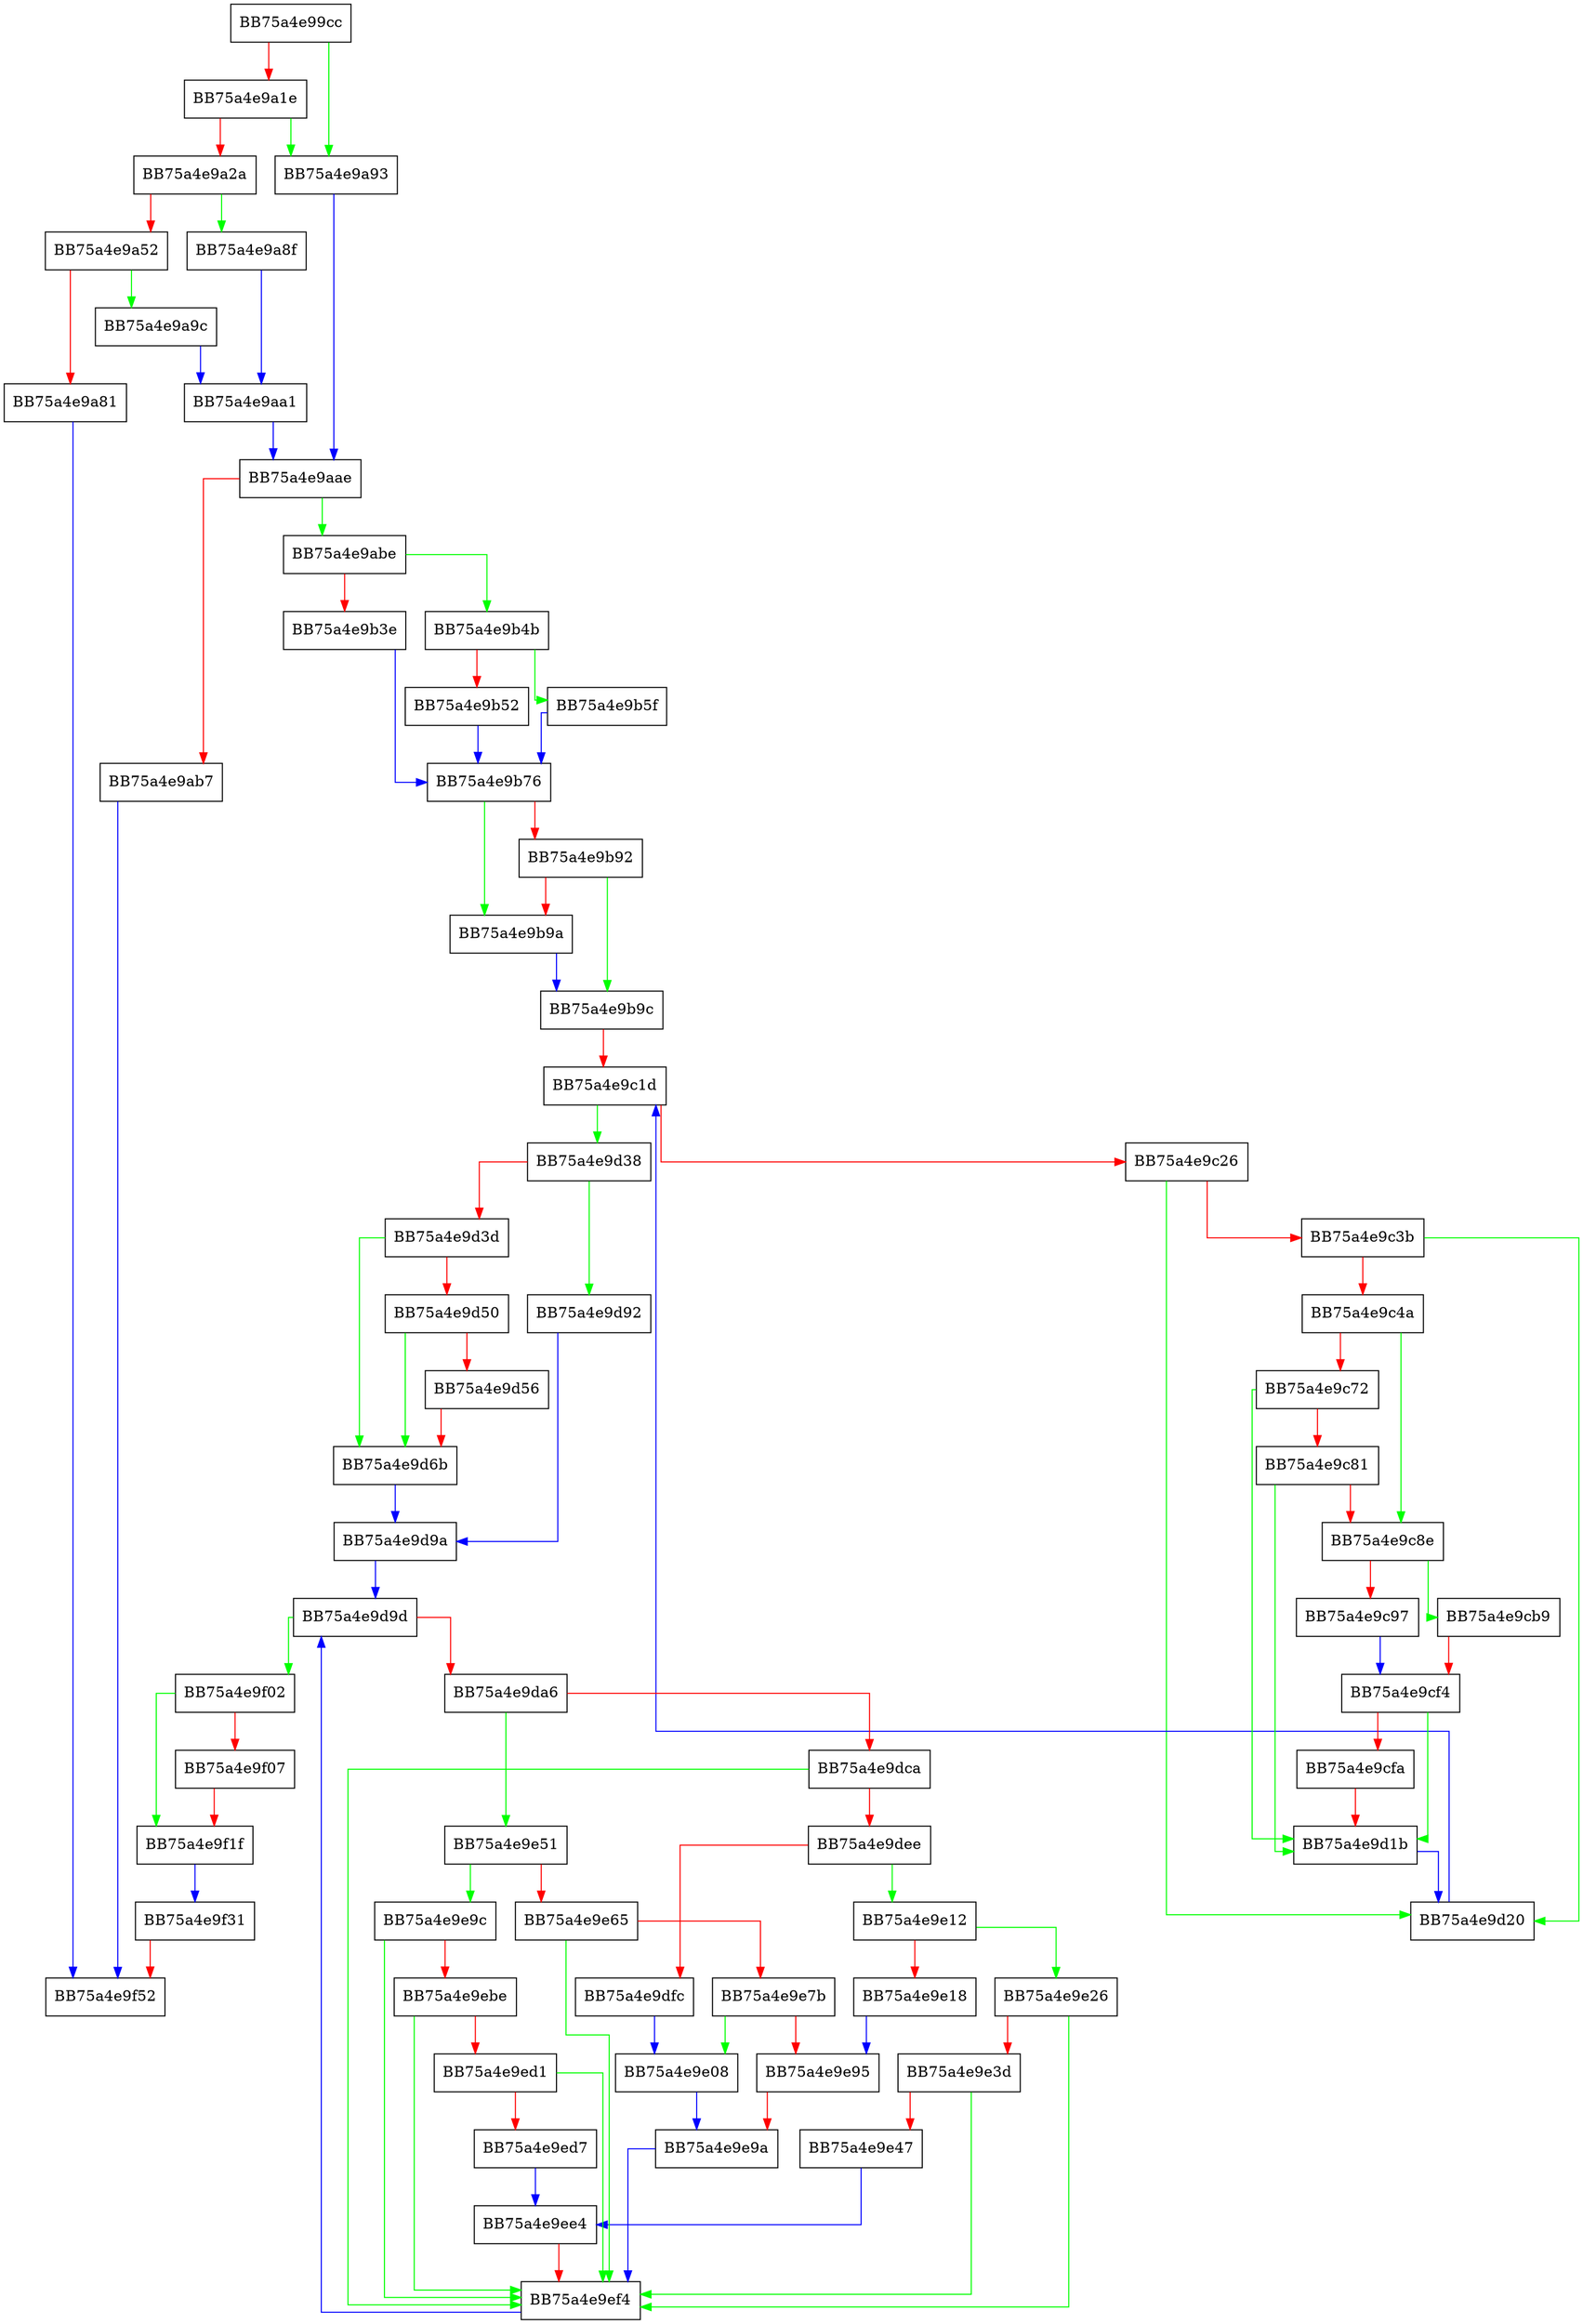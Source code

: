 digraph hstr_internal_report_match_worker {
  node [shape="box"];
  graph [splines=ortho];
  BB75a4e99cc -> BB75a4e9a93 [color="green"];
  BB75a4e99cc -> BB75a4e9a1e [color="red"];
  BB75a4e9a1e -> BB75a4e9a93 [color="green"];
  BB75a4e9a1e -> BB75a4e9a2a [color="red"];
  BB75a4e9a2a -> BB75a4e9a8f [color="green"];
  BB75a4e9a2a -> BB75a4e9a52 [color="red"];
  BB75a4e9a52 -> BB75a4e9a9c [color="green"];
  BB75a4e9a52 -> BB75a4e9a81 [color="red"];
  BB75a4e9a81 -> BB75a4e9f52 [color="blue"];
  BB75a4e9a8f -> BB75a4e9aa1 [color="blue"];
  BB75a4e9a93 -> BB75a4e9aae [color="blue"];
  BB75a4e9a9c -> BB75a4e9aa1 [color="blue"];
  BB75a4e9aa1 -> BB75a4e9aae [color="blue"];
  BB75a4e9aae -> BB75a4e9abe [color="green"];
  BB75a4e9aae -> BB75a4e9ab7 [color="red"];
  BB75a4e9ab7 -> BB75a4e9f52 [color="blue"];
  BB75a4e9abe -> BB75a4e9b4b [color="green"];
  BB75a4e9abe -> BB75a4e9b3e [color="red"];
  BB75a4e9b3e -> BB75a4e9b76 [color="blue"];
  BB75a4e9b4b -> BB75a4e9b5f [color="green"];
  BB75a4e9b4b -> BB75a4e9b52 [color="red"];
  BB75a4e9b52 -> BB75a4e9b76 [color="blue"];
  BB75a4e9b5f -> BB75a4e9b76 [color="blue"];
  BB75a4e9b76 -> BB75a4e9b9a [color="green"];
  BB75a4e9b76 -> BB75a4e9b92 [color="red"];
  BB75a4e9b92 -> BB75a4e9b9c [color="green"];
  BB75a4e9b92 -> BB75a4e9b9a [color="red"];
  BB75a4e9b9a -> BB75a4e9b9c [color="blue"];
  BB75a4e9b9c -> BB75a4e9c1d [color="red"];
  BB75a4e9c1d -> BB75a4e9d38 [color="green"];
  BB75a4e9c1d -> BB75a4e9c26 [color="red"];
  BB75a4e9c26 -> BB75a4e9d20 [color="green"];
  BB75a4e9c26 -> BB75a4e9c3b [color="red"];
  BB75a4e9c3b -> BB75a4e9d20 [color="green"];
  BB75a4e9c3b -> BB75a4e9c4a [color="red"];
  BB75a4e9c4a -> BB75a4e9c8e [color="green"];
  BB75a4e9c4a -> BB75a4e9c72 [color="red"];
  BB75a4e9c72 -> BB75a4e9d1b [color="green"];
  BB75a4e9c72 -> BB75a4e9c81 [color="red"];
  BB75a4e9c81 -> BB75a4e9d1b [color="green"];
  BB75a4e9c81 -> BB75a4e9c8e [color="red"];
  BB75a4e9c8e -> BB75a4e9cb9 [color="green"];
  BB75a4e9c8e -> BB75a4e9c97 [color="red"];
  BB75a4e9c97 -> BB75a4e9cf4 [color="blue"];
  BB75a4e9cb9 -> BB75a4e9cf4 [color="red"];
  BB75a4e9cf4 -> BB75a4e9d1b [color="green"];
  BB75a4e9cf4 -> BB75a4e9cfa [color="red"];
  BB75a4e9cfa -> BB75a4e9d1b [color="red"];
  BB75a4e9d1b -> BB75a4e9d20 [color="blue"];
  BB75a4e9d20 -> BB75a4e9c1d [color="blue"];
  BB75a4e9d38 -> BB75a4e9d92 [color="green"];
  BB75a4e9d38 -> BB75a4e9d3d [color="red"];
  BB75a4e9d3d -> BB75a4e9d6b [color="green"];
  BB75a4e9d3d -> BB75a4e9d50 [color="red"];
  BB75a4e9d50 -> BB75a4e9d6b [color="green"];
  BB75a4e9d50 -> BB75a4e9d56 [color="red"];
  BB75a4e9d56 -> BB75a4e9d6b [color="red"];
  BB75a4e9d6b -> BB75a4e9d9a [color="blue"];
  BB75a4e9d92 -> BB75a4e9d9a [color="blue"];
  BB75a4e9d9a -> BB75a4e9d9d [color="blue"];
  BB75a4e9d9d -> BB75a4e9f02 [color="green"];
  BB75a4e9d9d -> BB75a4e9da6 [color="red"];
  BB75a4e9da6 -> BB75a4e9e51 [color="green"];
  BB75a4e9da6 -> BB75a4e9dca [color="red"];
  BB75a4e9dca -> BB75a4e9ef4 [color="green"];
  BB75a4e9dca -> BB75a4e9dee [color="red"];
  BB75a4e9dee -> BB75a4e9e12 [color="green"];
  BB75a4e9dee -> BB75a4e9dfc [color="red"];
  BB75a4e9dfc -> BB75a4e9e08 [color="blue"];
  BB75a4e9e08 -> BB75a4e9e9a [color="blue"];
  BB75a4e9e12 -> BB75a4e9e26 [color="green"];
  BB75a4e9e12 -> BB75a4e9e18 [color="red"];
  BB75a4e9e18 -> BB75a4e9e95 [color="blue"];
  BB75a4e9e26 -> BB75a4e9ef4 [color="green"];
  BB75a4e9e26 -> BB75a4e9e3d [color="red"];
  BB75a4e9e3d -> BB75a4e9ef4 [color="green"];
  BB75a4e9e3d -> BB75a4e9e47 [color="red"];
  BB75a4e9e47 -> BB75a4e9ee4 [color="blue"];
  BB75a4e9e51 -> BB75a4e9e9c [color="green"];
  BB75a4e9e51 -> BB75a4e9e65 [color="red"];
  BB75a4e9e65 -> BB75a4e9ef4 [color="green"];
  BB75a4e9e65 -> BB75a4e9e7b [color="red"];
  BB75a4e9e7b -> BB75a4e9e08 [color="green"];
  BB75a4e9e7b -> BB75a4e9e95 [color="red"];
  BB75a4e9e95 -> BB75a4e9e9a [color="red"];
  BB75a4e9e9a -> BB75a4e9ef4 [color="blue"];
  BB75a4e9e9c -> BB75a4e9ef4 [color="green"];
  BB75a4e9e9c -> BB75a4e9ebe [color="red"];
  BB75a4e9ebe -> BB75a4e9ef4 [color="green"];
  BB75a4e9ebe -> BB75a4e9ed1 [color="red"];
  BB75a4e9ed1 -> BB75a4e9ef4 [color="green"];
  BB75a4e9ed1 -> BB75a4e9ed7 [color="red"];
  BB75a4e9ed7 -> BB75a4e9ee4 [color="blue"];
  BB75a4e9ee4 -> BB75a4e9ef4 [color="red"];
  BB75a4e9ef4 -> BB75a4e9d9d [color="blue"];
  BB75a4e9f02 -> BB75a4e9f1f [color="green"];
  BB75a4e9f02 -> BB75a4e9f07 [color="red"];
  BB75a4e9f07 -> BB75a4e9f1f [color="red"];
  BB75a4e9f1f -> BB75a4e9f31 [color="blue"];
  BB75a4e9f31 -> BB75a4e9f52 [color="red"];
}